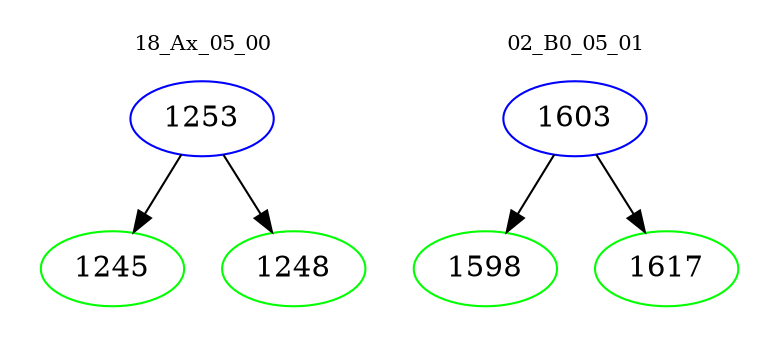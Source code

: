 digraph{
subgraph cluster_0 {
color = white
label = "18_Ax_05_00";
fontsize=10;
T0_1253 [label="1253", color="blue"]
T0_1253 -> T0_1245 [color="black"]
T0_1245 [label="1245", color="green"]
T0_1253 -> T0_1248 [color="black"]
T0_1248 [label="1248", color="green"]
}
subgraph cluster_1 {
color = white
label = "02_B0_05_01";
fontsize=10;
T1_1603 [label="1603", color="blue"]
T1_1603 -> T1_1598 [color="black"]
T1_1598 [label="1598", color="green"]
T1_1603 -> T1_1617 [color="black"]
T1_1617 [label="1617", color="green"]
}
}
